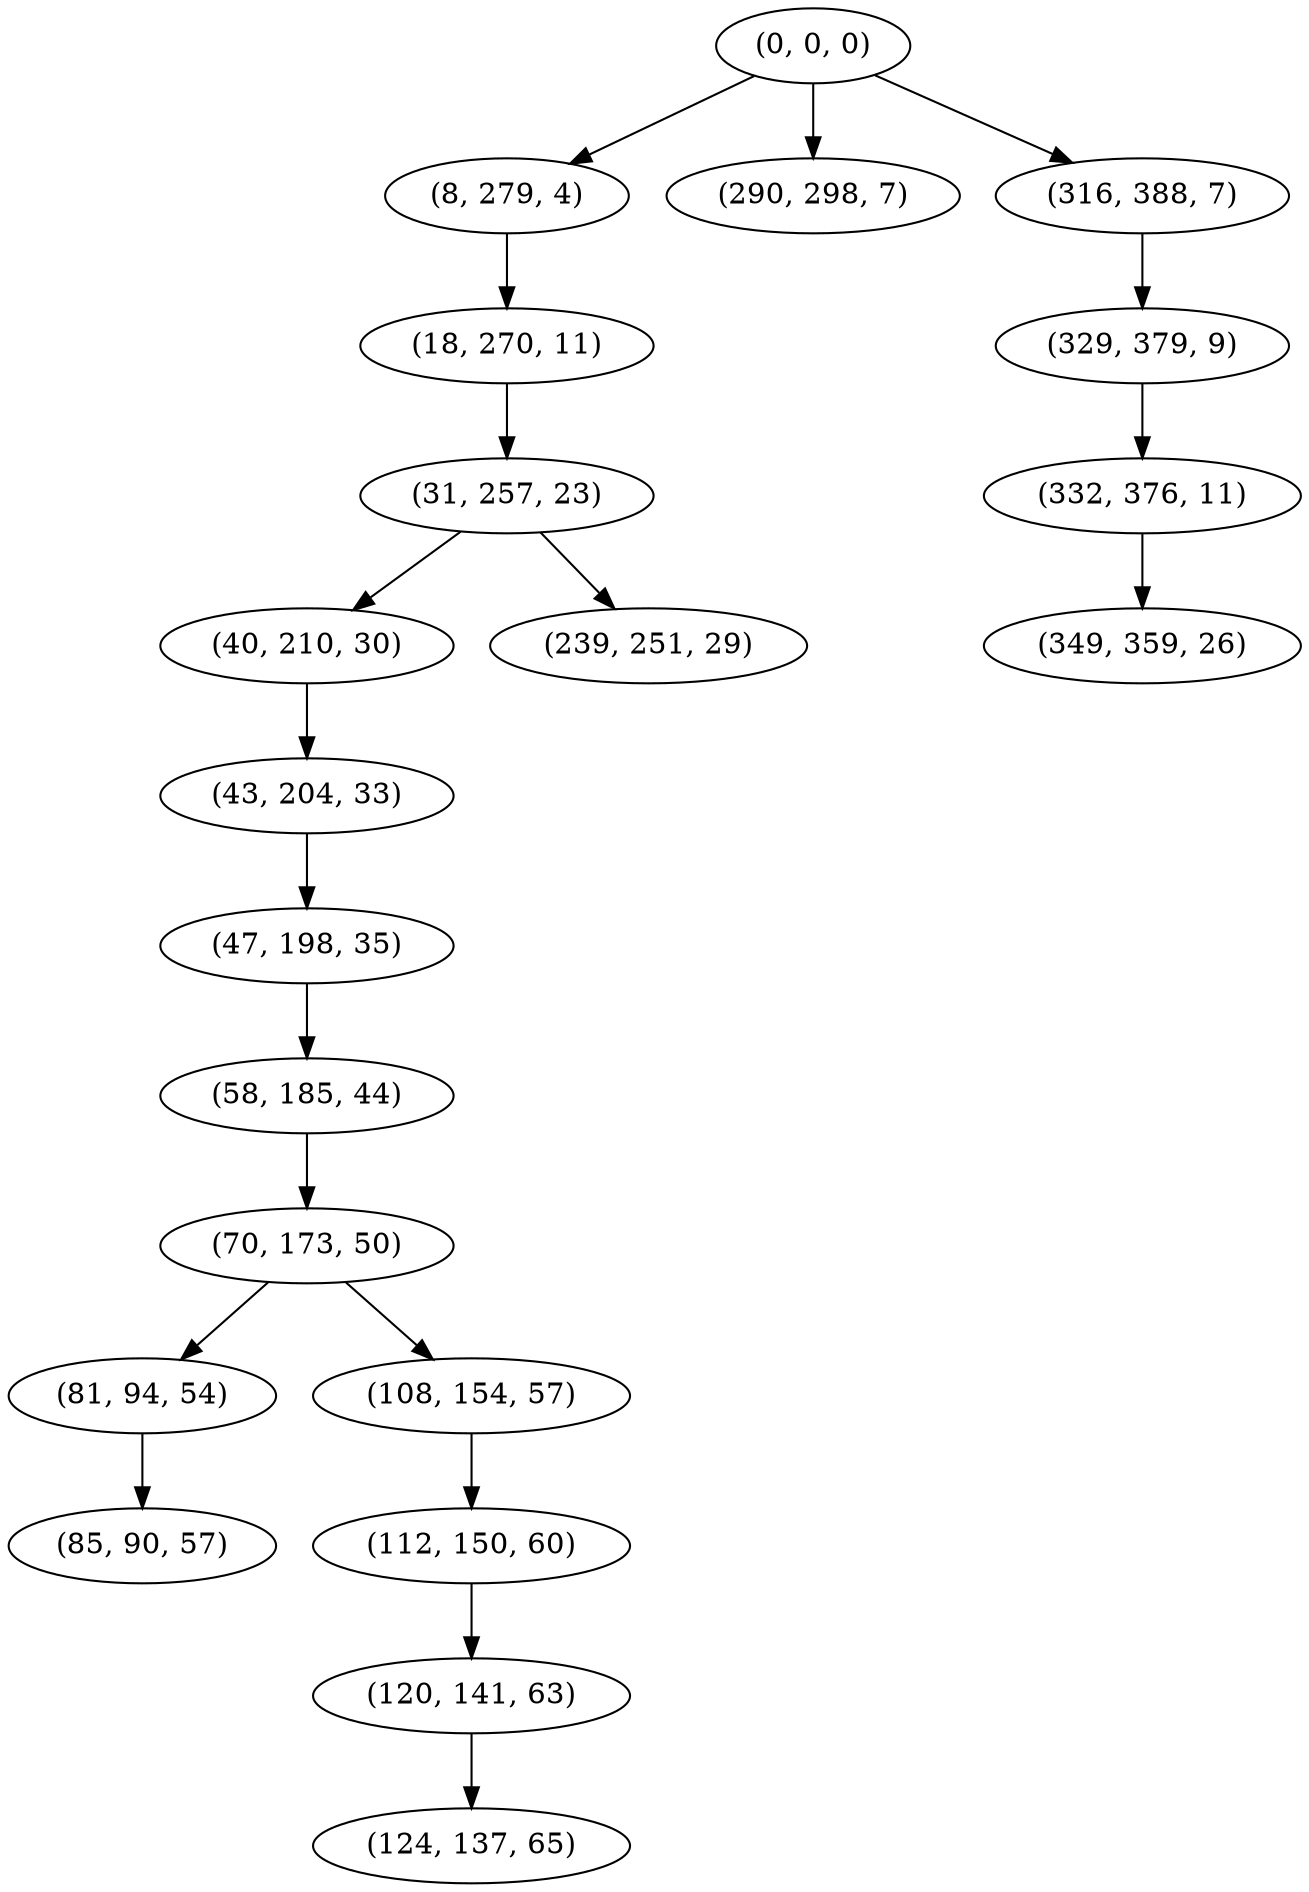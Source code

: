digraph tree {
    "(0, 0, 0)";
    "(8, 279, 4)";
    "(18, 270, 11)";
    "(31, 257, 23)";
    "(40, 210, 30)";
    "(43, 204, 33)";
    "(47, 198, 35)";
    "(58, 185, 44)";
    "(70, 173, 50)";
    "(81, 94, 54)";
    "(85, 90, 57)";
    "(108, 154, 57)";
    "(112, 150, 60)";
    "(120, 141, 63)";
    "(124, 137, 65)";
    "(239, 251, 29)";
    "(290, 298, 7)";
    "(316, 388, 7)";
    "(329, 379, 9)";
    "(332, 376, 11)";
    "(349, 359, 26)";
    "(0, 0, 0)" -> "(8, 279, 4)";
    "(0, 0, 0)" -> "(290, 298, 7)";
    "(0, 0, 0)" -> "(316, 388, 7)";
    "(8, 279, 4)" -> "(18, 270, 11)";
    "(18, 270, 11)" -> "(31, 257, 23)";
    "(31, 257, 23)" -> "(40, 210, 30)";
    "(31, 257, 23)" -> "(239, 251, 29)";
    "(40, 210, 30)" -> "(43, 204, 33)";
    "(43, 204, 33)" -> "(47, 198, 35)";
    "(47, 198, 35)" -> "(58, 185, 44)";
    "(58, 185, 44)" -> "(70, 173, 50)";
    "(70, 173, 50)" -> "(81, 94, 54)";
    "(70, 173, 50)" -> "(108, 154, 57)";
    "(81, 94, 54)" -> "(85, 90, 57)";
    "(108, 154, 57)" -> "(112, 150, 60)";
    "(112, 150, 60)" -> "(120, 141, 63)";
    "(120, 141, 63)" -> "(124, 137, 65)";
    "(316, 388, 7)" -> "(329, 379, 9)";
    "(329, 379, 9)" -> "(332, 376, 11)";
    "(332, 376, 11)" -> "(349, 359, 26)";
}
